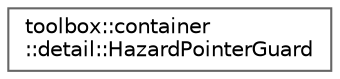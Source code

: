 digraph "Graphical Class Hierarchy"
{
 // LATEX_PDF_SIZE
  bgcolor="transparent";
  edge [fontname=Helvetica,fontsize=10,labelfontname=Helvetica,labelfontsize=10];
  node [fontname=Helvetica,fontsize=10,shape=box,height=0.2,width=0.4];
  rankdir="LR";
  Node0 [id="Node000000",label="toolbox::container\l::detail::HazardPointerGuard",height=0.2,width=0.4,color="grey40", fillcolor="white", style="filled",URL="$classtoolbox_1_1container_1_1detail_1_1_hazard_pointer_guard.html",tooltip="危险指针设置/清除的RAII助手类 (RAII helper for setting/clearing hazard pointers)"];
}
